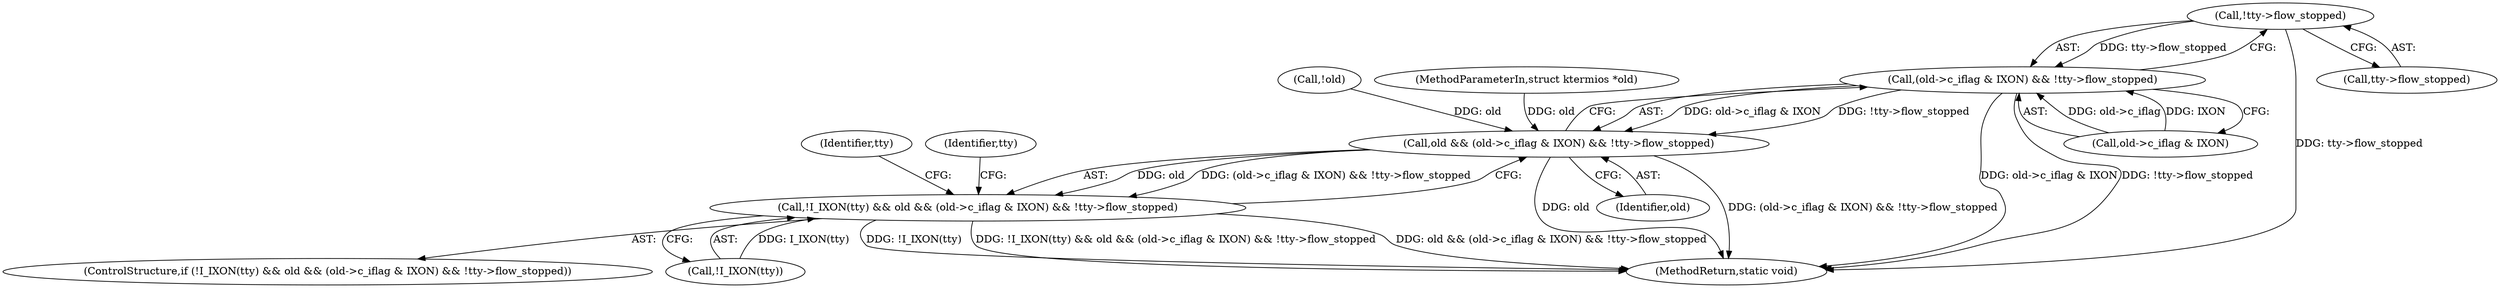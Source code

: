 digraph "0_linux_966031f340185eddd05affcf72b740549f056348_0@pointer" {
"1000442" [label="(Call,!tty->flow_stopped)"];
"1000436" [label="(Call,(old->c_iflag & IXON) && !tty->flow_stopped)"];
"1000434" [label="(Call,old && (old->c_iflag & IXON) && !tty->flow_stopped)"];
"1000430" [label="(Call,!I_IXON(tty) && old && (old->c_iflag & IXON) && !tty->flow_stopped)"];
"1000104" [label="(MethodParameterIn,struct ktermios *old)"];
"1000443" [label="(Call,tty->flow_stopped)"];
"1000114" [label="(Call,!old)"];
"1000442" [label="(Call,!tty->flow_stopped)"];
"1000437" [label="(Call,old->c_iflag & IXON)"];
"1000430" [label="(Call,!I_IXON(tty) && old && (old->c_iflag & IXON) && !tty->flow_stopped)"];
"1000429" [label="(ControlStructure,if (!I_IXON(tty) && old && (old->c_iflag & IXON) && !tty->flow_stopped))"];
"1000431" [label="(Call,!I_IXON(tty))"];
"1000454" [label="(Identifier,tty)"];
"1000461" [label="(MethodReturn,static void)"];
"1000434" [label="(Call,old && (old->c_iflag & IXON) && !tty->flow_stopped)"];
"1000436" [label="(Call,(old->c_iflag & IXON) && !tty->flow_stopped)"];
"1000448" [label="(Identifier,tty)"];
"1000435" [label="(Identifier,old)"];
"1000442" -> "1000436"  [label="AST: "];
"1000442" -> "1000443"  [label="CFG: "];
"1000443" -> "1000442"  [label="AST: "];
"1000436" -> "1000442"  [label="CFG: "];
"1000442" -> "1000461"  [label="DDG: tty->flow_stopped"];
"1000442" -> "1000436"  [label="DDG: tty->flow_stopped"];
"1000436" -> "1000434"  [label="AST: "];
"1000436" -> "1000437"  [label="CFG: "];
"1000437" -> "1000436"  [label="AST: "];
"1000434" -> "1000436"  [label="CFG: "];
"1000436" -> "1000461"  [label="DDG: old->c_iflag & IXON"];
"1000436" -> "1000461"  [label="DDG: !tty->flow_stopped"];
"1000436" -> "1000434"  [label="DDG: old->c_iflag & IXON"];
"1000436" -> "1000434"  [label="DDG: !tty->flow_stopped"];
"1000437" -> "1000436"  [label="DDG: old->c_iflag"];
"1000437" -> "1000436"  [label="DDG: IXON"];
"1000434" -> "1000430"  [label="AST: "];
"1000434" -> "1000435"  [label="CFG: "];
"1000435" -> "1000434"  [label="AST: "];
"1000430" -> "1000434"  [label="CFG: "];
"1000434" -> "1000461"  [label="DDG: (old->c_iflag & IXON) && !tty->flow_stopped"];
"1000434" -> "1000461"  [label="DDG: old"];
"1000434" -> "1000430"  [label="DDG: old"];
"1000434" -> "1000430"  [label="DDG: (old->c_iflag & IXON) && !tty->flow_stopped"];
"1000114" -> "1000434"  [label="DDG: old"];
"1000104" -> "1000434"  [label="DDG: old"];
"1000430" -> "1000429"  [label="AST: "];
"1000430" -> "1000431"  [label="CFG: "];
"1000431" -> "1000430"  [label="AST: "];
"1000448" -> "1000430"  [label="CFG: "];
"1000454" -> "1000430"  [label="CFG: "];
"1000430" -> "1000461"  [label="DDG: old && (old->c_iflag & IXON) && !tty->flow_stopped"];
"1000430" -> "1000461"  [label="DDG: !I_IXON(tty)"];
"1000430" -> "1000461"  [label="DDG: !I_IXON(tty) && old && (old->c_iflag & IXON) && !tty->flow_stopped"];
"1000431" -> "1000430"  [label="DDG: I_IXON(tty)"];
}
